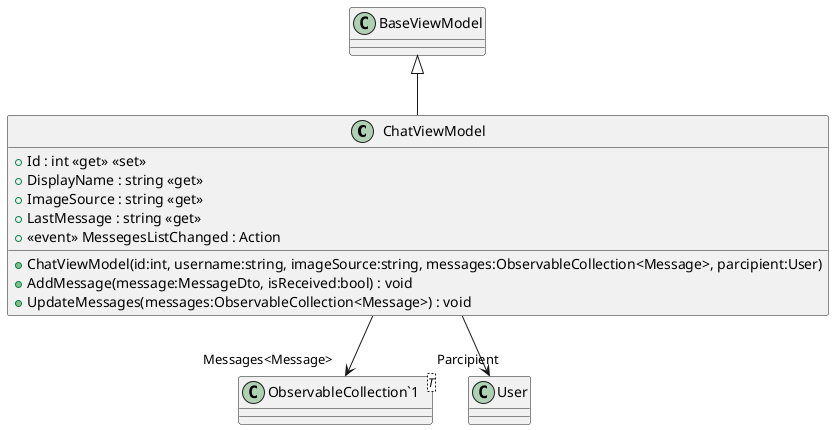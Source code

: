 @startuml
class ChatViewModel {
    + Id : int <<get>> <<set>>
    + DisplayName : string <<get>>
    + ImageSource : string <<get>>
    + LastMessage : string <<get>>
    +  <<event>> MessegesListChanged : Action 
    + ChatViewModel(id:int, username:string, imageSource:string, messages:ObservableCollection<Message>, parcipient:User)
    + AddMessage(message:MessageDto, isReceived:bool) : void
    + UpdateMessages(messages:ObservableCollection<Message>) : void
}
class "ObservableCollection`1"<T> {
}
BaseViewModel <|-- ChatViewModel
ChatViewModel --> "Messages<Message>" "ObservableCollection`1"
ChatViewModel --> "Parcipient" User
@enduml
